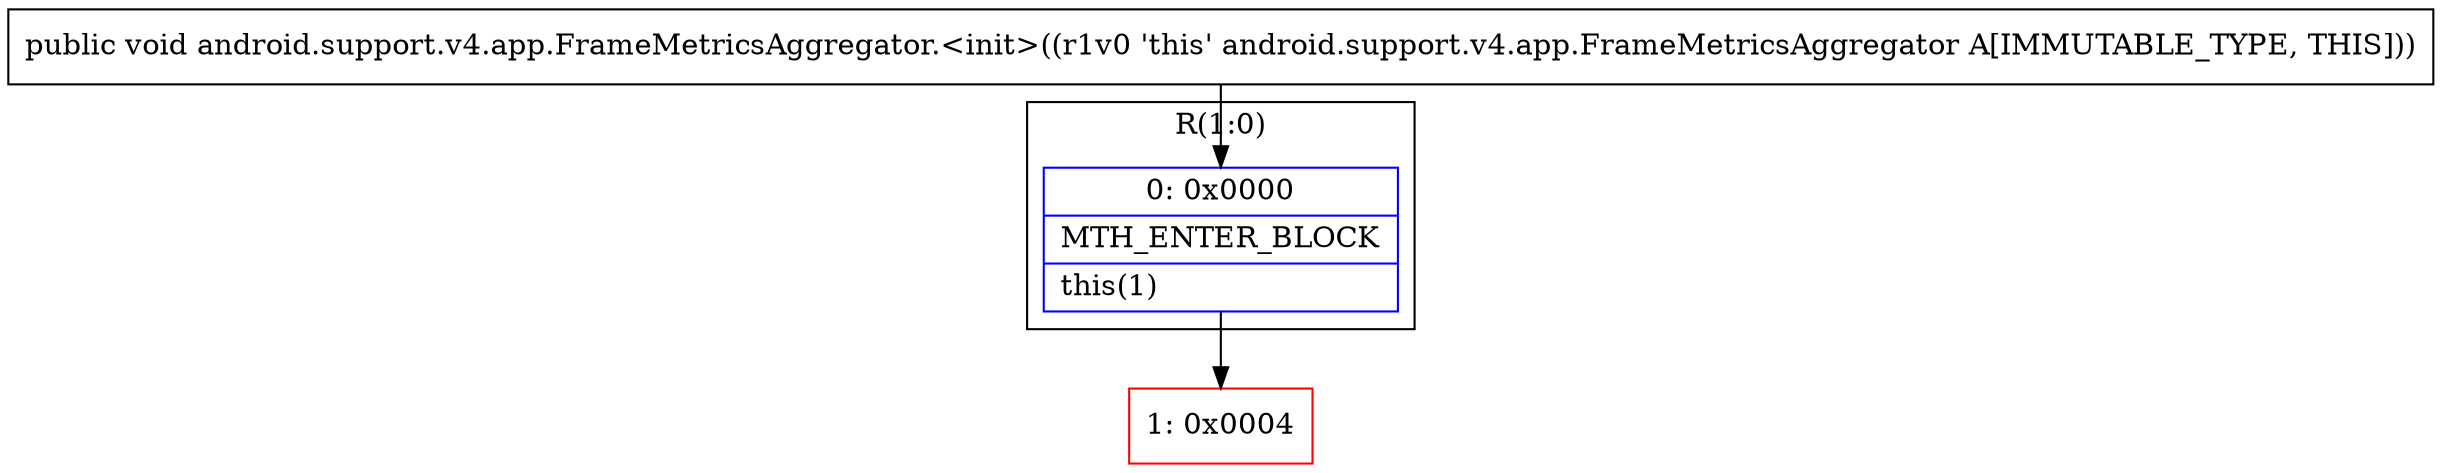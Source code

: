 digraph "CFG forandroid.support.v4.app.FrameMetricsAggregator.\<init\>()V" {
subgraph cluster_Region_1673798137 {
label = "R(1:0)";
node [shape=record,color=blue];
Node_0 [shape=record,label="{0\:\ 0x0000|MTH_ENTER_BLOCK\l|this(1)\l}"];
}
Node_1 [shape=record,color=red,label="{1\:\ 0x0004}"];
MethodNode[shape=record,label="{public void android.support.v4.app.FrameMetricsAggregator.\<init\>((r1v0 'this' android.support.v4.app.FrameMetricsAggregator A[IMMUTABLE_TYPE, THIS])) }"];
MethodNode -> Node_0;
Node_0 -> Node_1;
}

